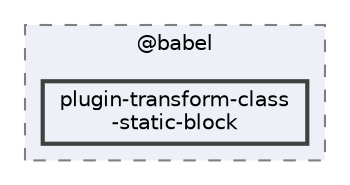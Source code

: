 digraph "pkiclassroomrescheduler/src/main/frontend/node_modules/@babel/plugin-transform-class-static-block"
{
 // LATEX_PDF_SIZE
  bgcolor="transparent";
  edge [fontname=Helvetica,fontsize=10,labelfontname=Helvetica,labelfontsize=10];
  node [fontname=Helvetica,fontsize=10,shape=box,height=0.2,width=0.4];
  compound=true
  subgraph clusterdir_bc8070c8b402176472541bb6f0cba6df {
    graph [ bgcolor="#edf0f7", pencolor="grey50", label="@babel", fontname=Helvetica,fontsize=10 style="filled,dashed", URL="dir_bc8070c8b402176472541bb6f0cba6df.html",tooltip=""]
  dir_52e7595006253cb6148a3ee0c1af41d9 [label="plugin-transform-class\l-static-block", fillcolor="#edf0f7", color="grey25", style="filled,bold", URL="dir_52e7595006253cb6148a3ee0c1af41d9.html",tooltip=""];
  }
}
